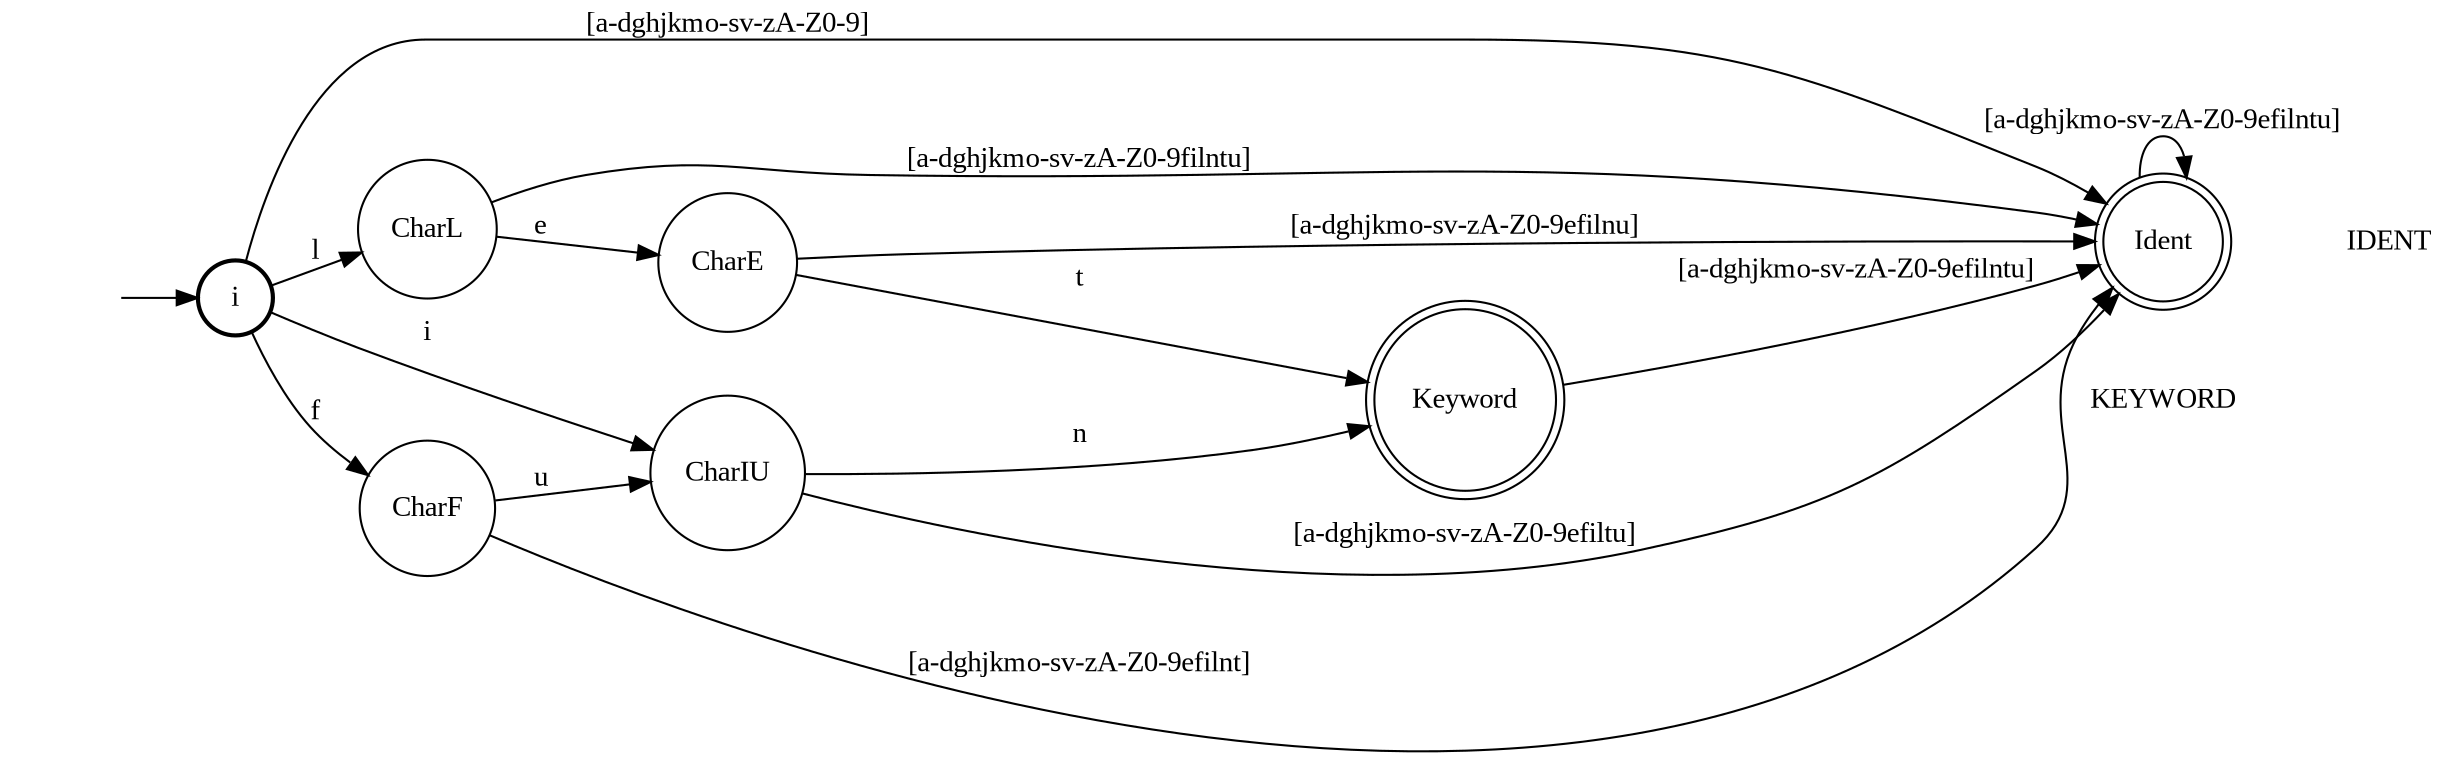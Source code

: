digraph Ggraph{
rankdir=LR;
overlap=false;
node [fontname="Liberation Serif"];
edge [fontname="Liberation Serif"];
  
zero [style="invis"]
S [label=<i>][shape="circle"][style="bold"]
zero->S


//Ident [shape="doublecircle", xlabel="IDENT"]
Ident [shape="doublecircle"]
IDENT [shape="plaintext"]
Ident->IDENT [style="invis", len=0]
S->Ident [label="[a-dghjkmo-sv-zA-Z0-9]"]
Ident->Ident [label="[a-dghjkmo-sv-zA-Z0-9efilntu]"]

Keyword [shape="doublecircle"]
KEYWORD [shape="plaintext"]
Keyword->KEYWORD [style="invis"]
CharF, CharIU [shape="circle"]
S->CharF   [label="f"]
CharF->CharIU [label="u"]
CharF->Ident   [label="[a-dghjkmo-sv-zA-Z0-9efilnt]"]
CharIU->Keyword   [label="n"]
CharIU->Ident   [label="[a-dghjkmo-sv-zA-Z0-9efiltu]"]
Keyword->Ident     [label="[a-dghjkmo-sv-zA-Z0-9efilntu]"]
CharL, CharE [shape="circle"]
S->CharL   [label="l"]
CharL->CharE [label="e"]
CharL->Ident   [label="[a-dghjkmo-sv-zA-Z0-9filntu]"]
CharE->Keyword   [label="t"]
CharE->Ident   [label="[a-dghjkmo-sv-zA-Z0-9efilnu]"]

S->CharIU   [label="i"]
}
